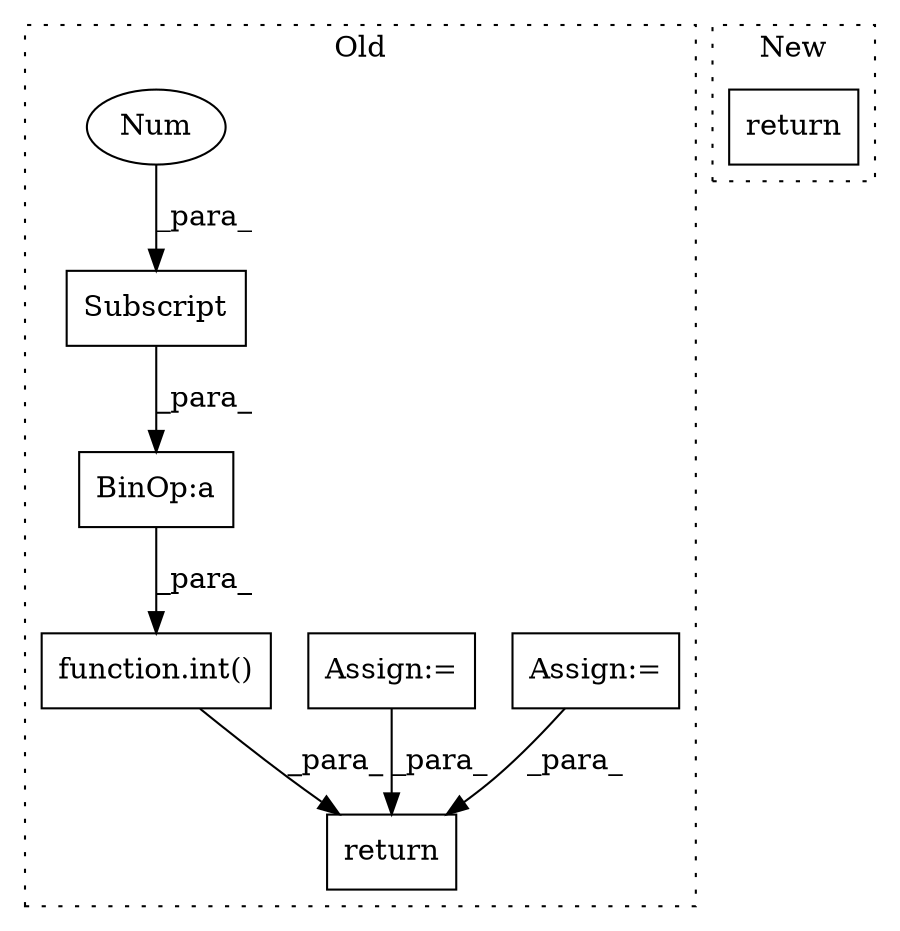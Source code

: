 digraph G {
subgraph cluster0 {
1 [label="function.int()" a="75" s="14770,14808" l="4,1" shape="box"];
3 [label="return" a="93" s="15031" l="7" shape="box"];
4 [label="Assign:=" a="68" s="14919" l="3" shape="box"];
5 [label="Assign:=" a="68" s="14821" l="3" shape="box"];
6 [label="BinOp:a" a="82" s="14795" l="3" shape="box"];
7 [label="Subscript" a="63" s="14798,0" l="8,0" shape="box"];
8 [label="Num" a="76" s="14804" l="1" shape="ellipse"];
label = "Old";
style="dotted";
}
subgraph cluster1 {
2 [label="return" a="93" s="14581" l="7" shape="box"];
label = "New";
style="dotted";
}
1 -> 3 [label="_para_"];
4 -> 3 [label="_para_"];
5 -> 3 [label="_para_"];
6 -> 1 [label="_para_"];
7 -> 6 [label="_para_"];
8 -> 7 [label="_para_"];
}